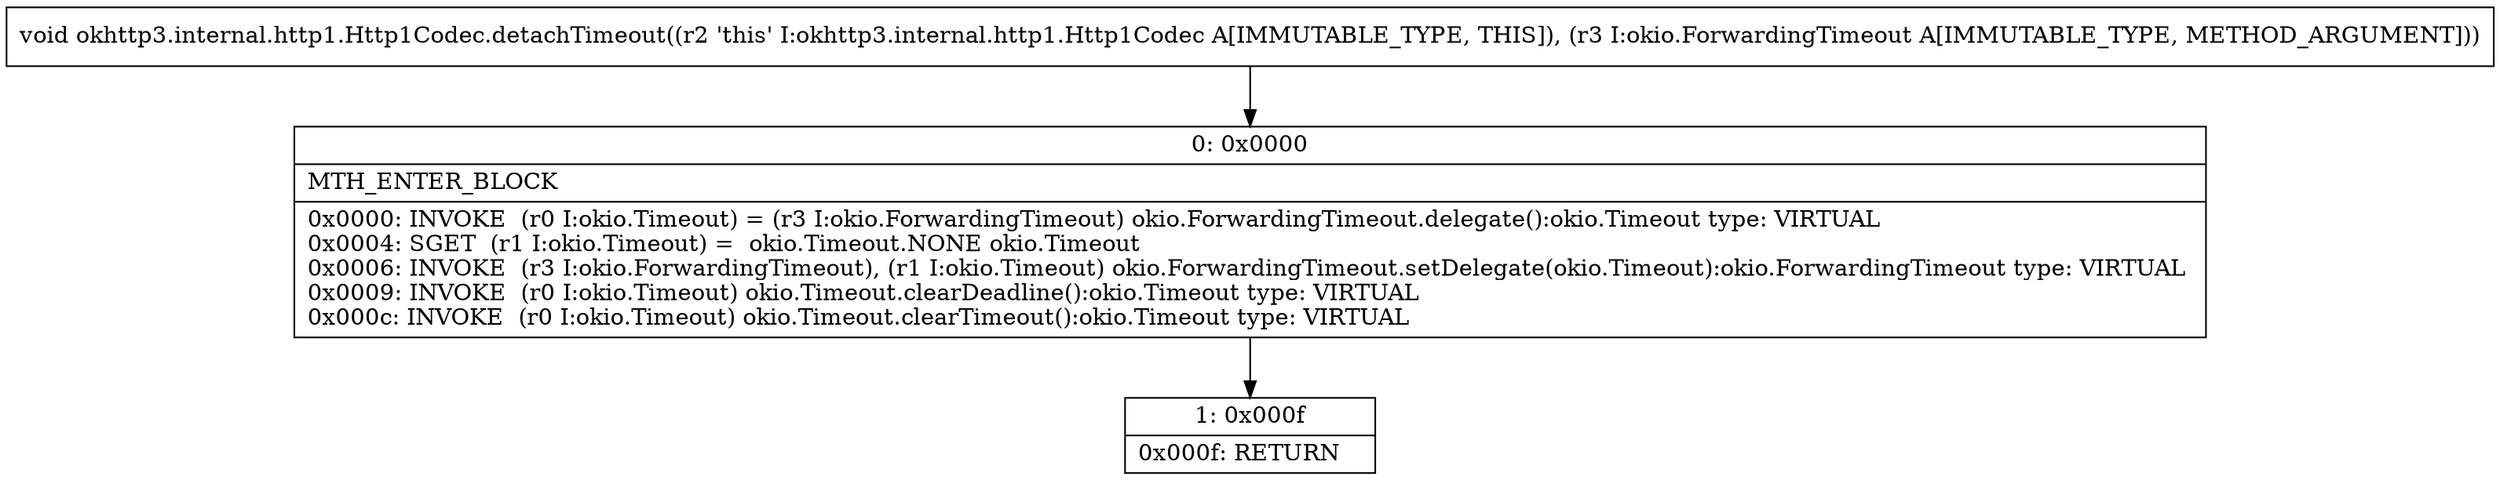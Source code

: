 digraph "CFG forokhttp3.internal.http1.Http1Codec.detachTimeout(Lokio\/ForwardingTimeout;)V" {
Node_0 [shape=record,label="{0\:\ 0x0000|MTH_ENTER_BLOCK\l|0x0000: INVOKE  (r0 I:okio.Timeout) = (r3 I:okio.ForwardingTimeout) okio.ForwardingTimeout.delegate():okio.Timeout type: VIRTUAL \l0x0004: SGET  (r1 I:okio.Timeout) =  okio.Timeout.NONE okio.Timeout \l0x0006: INVOKE  (r3 I:okio.ForwardingTimeout), (r1 I:okio.Timeout) okio.ForwardingTimeout.setDelegate(okio.Timeout):okio.ForwardingTimeout type: VIRTUAL \l0x0009: INVOKE  (r0 I:okio.Timeout) okio.Timeout.clearDeadline():okio.Timeout type: VIRTUAL \l0x000c: INVOKE  (r0 I:okio.Timeout) okio.Timeout.clearTimeout():okio.Timeout type: VIRTUAL \l}"];
Node_1 [shape=record,label="{1\:\ 0x000f|0x000f: RETURN   \l}"];
MethodNode[shape=record,label="{void okhttp3.internal.http1.Http1Codec.detachTimeout((r2 'this' I:okhttp3.internal.http1.Http1Codec A[IMMUTABLE_TYPE, THIS]), (r3 I:okio.ForwardingTimeout A[IMMUTABLE_TYPE, METHOD_ARGUMENT])) }"];
MethodNode -> Node_0;
Node_0 -> Node_1;
}

